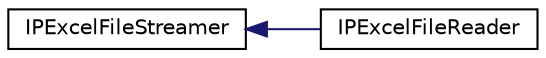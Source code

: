 digraph "Иерархия классов. Графический вид."
{
 // LATEX_PDF_SIZE
  edge [fontname="Helvetica",fontsize="10",labelfontname="Helvetica",labelfontsize="10"];
  node [fontname="Helvetica",fontsize="10",shape=record];
  rankdir="LR";
  Node0 [label="IPExcelFileStreamer",height=0.2,width=0.4,color="black", fillcolor="white", style="filled",URL="$class_app_1_1_core_1_1_systems_1_1_main_1_1_i_p_s_1_1_i_p_excel_file_streamer.html",tooltip="Абстрактный класс описывающий методы обработки EXCEL-файла индивидуального плана из системы Тандем...."];
  Node0 -> Node1 [dir="back",color="midnightblue",fontsize="10",style="solid",fontname="Helvetica"];
  Node1 [label="IPExcelFileReader",height=0.2,width=0.4,color="black", fillcolor="white", style="filled",URL="$class_app_1_1_core_1_1_systems_1_1_main_1_1_i_p_s_1_1_i_p_excel_file_reader.html",tooltip="Класс реализующий методы обработки EXCEL-файла индивидуального плана из системы Тандем для чтения...."];
}
